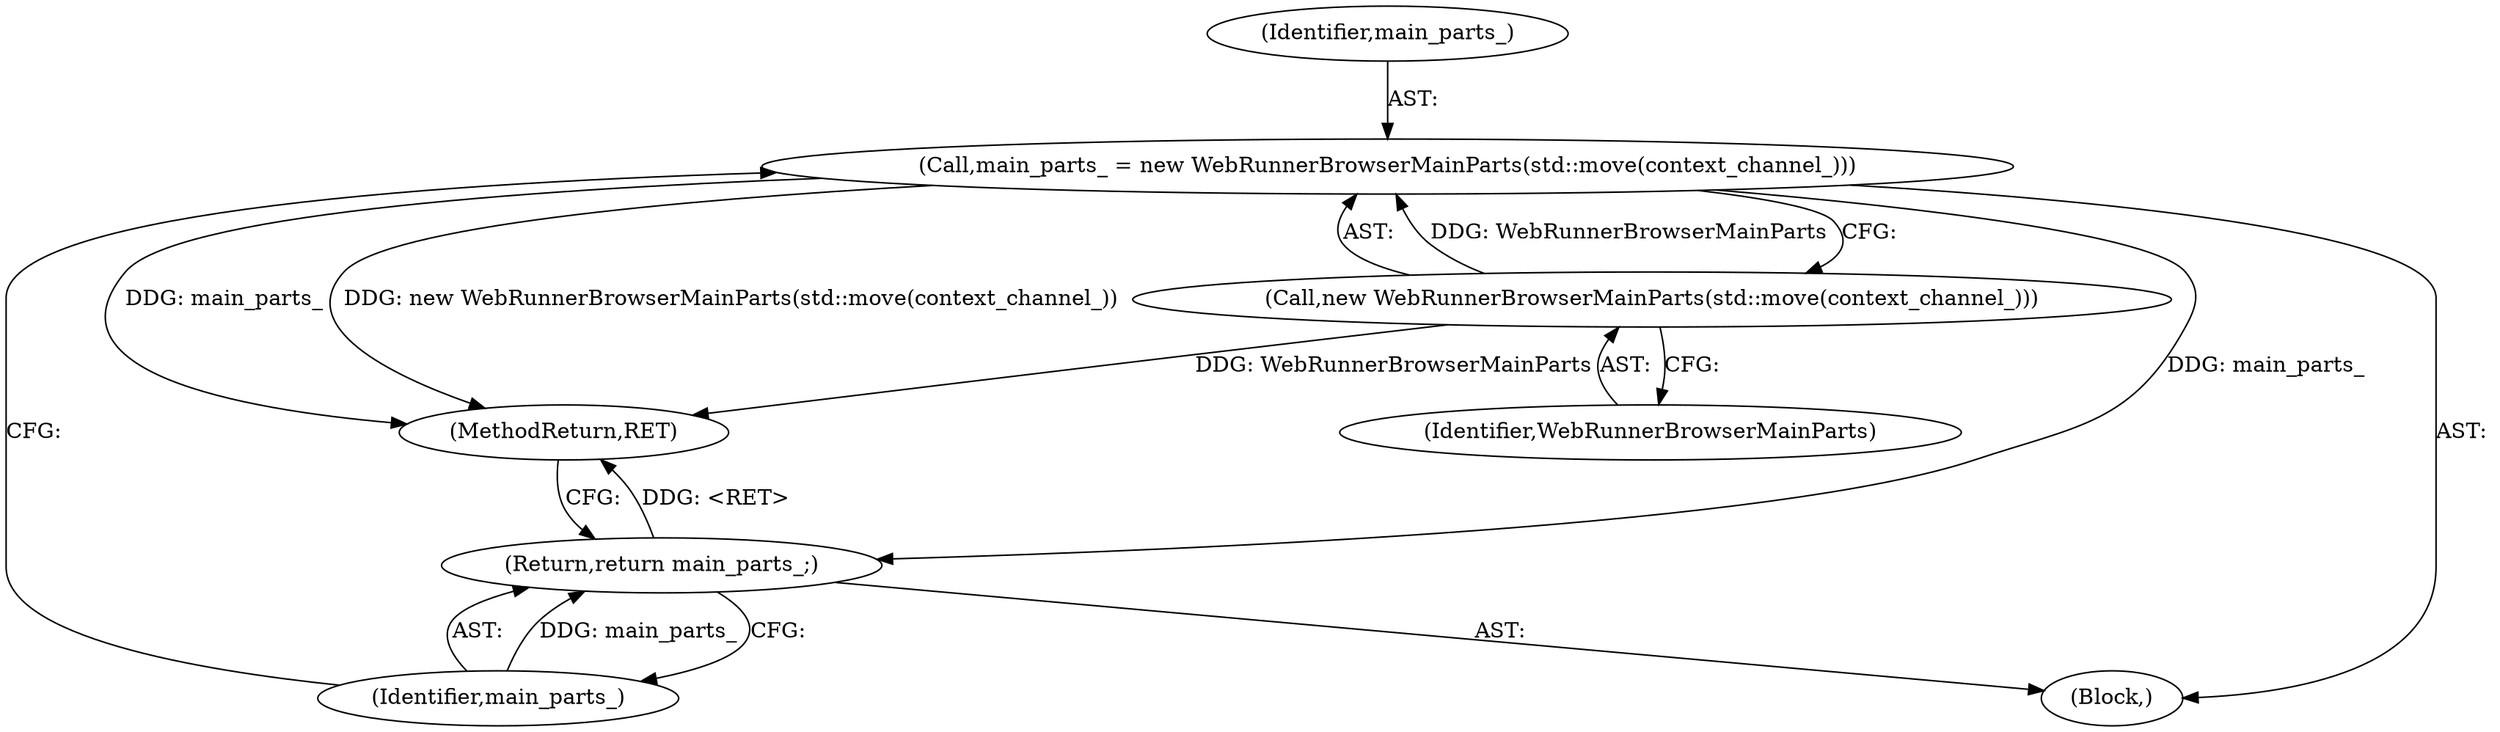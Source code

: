 digraph "0_Chrome_6a60f01228557982e6508c5919cc21fcfddf110b_9@API" {
"1000105" [label="(Call,main_parts_ = new WebRunnerBrowserMainParts(std::move(context_channel_)))"];
"1000107" [label="(Call,new WebRunnerBrowserMainParts(std::move(context_channel_)))"];
"1000109" [label="(Return,return main_parts_;)"];
"1000105" [label="(Call,main_parts_ = new WebRunnerBrowserMainParts(std::move(context_channel_)))"];
"1000111" [label="(MethodReturn,RET)"];
"1000108" [label="(Identifier,WebRunnerBrowserMainParts)"];
"1000110" [label="(Identifier,main_parts_)"];
"1000107" [label="(Call,new WebRunnerBrowserMainParts(std::move(context_channel_)))"];
"1000109" [label="(Return,return main_parts_;)"];
"1000102" [label="(Block,)"];
"1000106" [label="(Identifier,main_parts_)"];
"1000105" -> "1000102"  [label="AST: "];
"1000105" -> "1000107"  [label="CFG: "];
"1000106" -> "1000105"  [label="AST: "];
"1000107" -> "1000105"  [label="AST: "];
"1000110" -> "1000105"  [label="CFG: "];
"1000105" -> "1000111"  [label="DDG: new WebRunnerBrowserMainParts(std::move(context_channel_))"];
"1000105" -> "1000111"  [label="DDG: main_parts_"];
"1000107" -> "1000105"  [label="DDG: WebRunnerBrowserMainParts"];
"1000105" -> "1000109"  [label="DDG: main_parts_"];
"1000107" -> "1000108"  [label="CFG: "];
"1000108" -> "1000107"  [label="AST: "];
"1000107" -> "1000111"  [label="DDG: WebRunnerBrowserMainParts"];
"1000109" -> "1000102"  [label="AST: "];
"1000109" -> "1000110"  [label="CFG: "];
"1000110" -> "1000109"  [label="AST: "];
"1000111" -> "1000109"  [label="CFG: "];
"1000109" -> "1000111"  [label="DDG: <RET>"];
"1000110" -> "1000109"  [label="DDG: main_parts_"];
}
